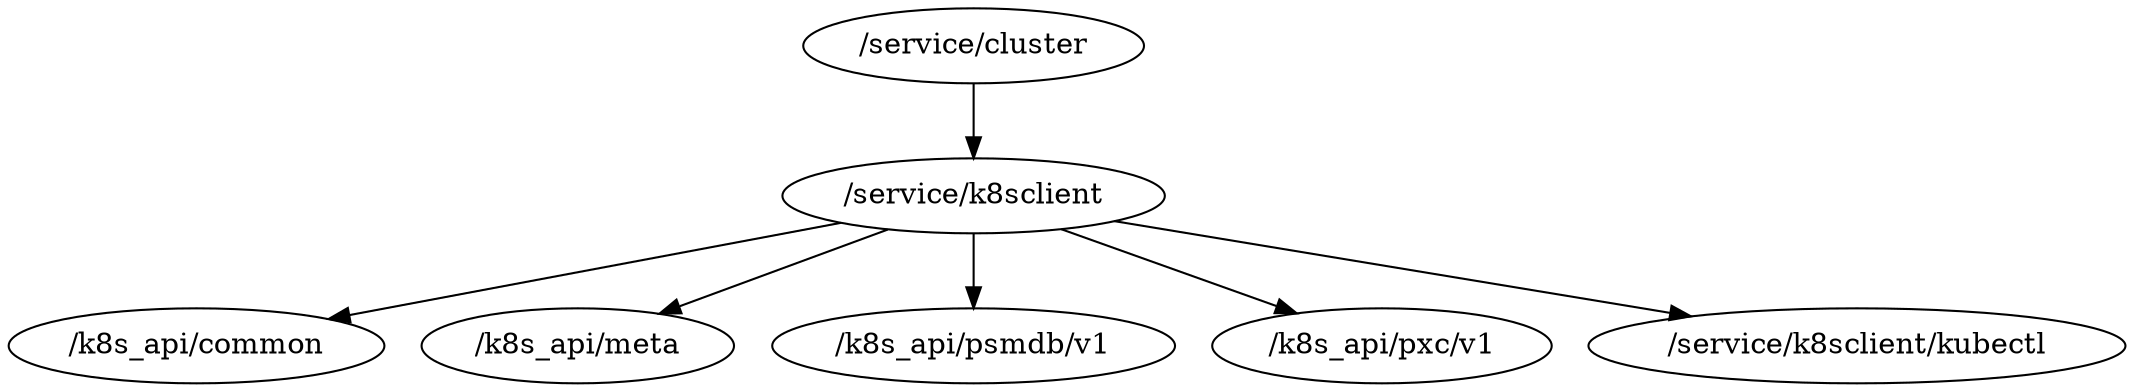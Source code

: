 digraph packages {
	"/service/cluster" -> "/service/k8sclient";
	"/service/k8sclient" -> "/k8s_api/common";
	"/service/k8sclient" -> "/k8s_api/meta";
	"/service/k8sclient" -> "/k8s_api/psmdb/v1";
	"/service/k8sclient" -> "/k8s_api/pxc/v1";
	"/service/k8sclient" -> "/service/k8sclient/kubectl";
}
